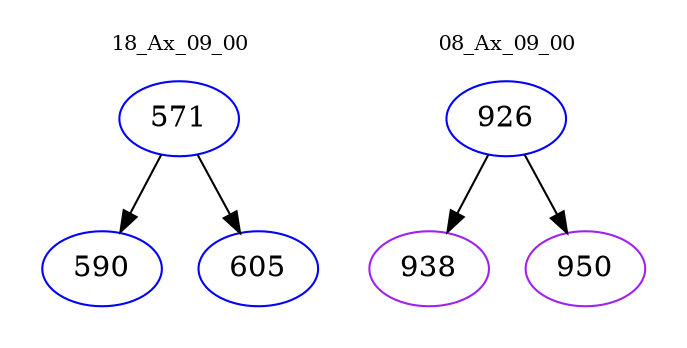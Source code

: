 digraph{
subgraph cluster_0 {
color = white
label = "18_Ax_09_00";
fontsize=10;
T0_571 [label="571", color="blue"]
T0_571 -> T0_590 [color="black"]
T0_590 [label="590", color="blue"]
T0_571 -> T0_605 [color="black"]
T0_605 [label="605", color="blue"]
}
subgraph cluster_1 {
color = white
label = "08_Ax_09_00";
fontsize=10;
T1_926 [label="926", color="blue"]
T1_926 -> T1_938 [color="black"]
T1_938 [label="938", color="purple"]
T1_926 -> T1_950 [color="black"]
T1_950 [label="950", color="purple"]
}
}
